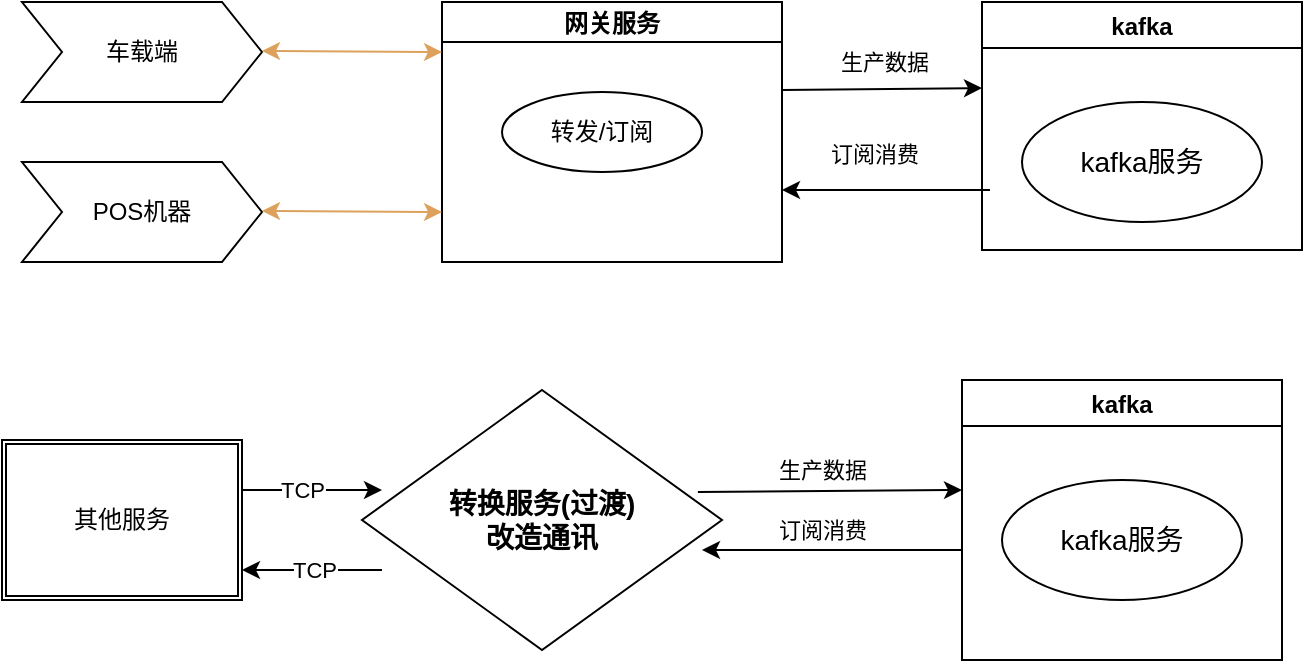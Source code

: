 <mxfile version="15.7.3" type="github">
  <diagram id="JbGbZ968IAcG6xgg3cBA" name="Page-1">
    <mxGraphModel dx="1422" dy="762" grid="1" gridSize="10" guides="1" tooltips="1" connect="1" arrows="1" fold="1" page="1" pageScale="1" pageWidth="827" pageHeight="1169" math="0" shadow="0">
      <root>
        <mxCell id="0" />
        <mxCell id="1" parent="0" />
        <mxCell id="-HaUh47Lt7LNseCXVabz-1" value="kafka" style="swimlane;" vertex="1" parent="1">
          <mxGeometry x="530" y="275" width="160" height="140" as="geometry">
            <mxRectangle x="40" y="390" width="60" height="23" as="alternateBounds" />
          </mxGeometry>
        </mxCell>
        <mxCell id="-HaUh47Lt7LNseCXVabz-3" value="kafka服务" style="ellipse;whiteSpace=wrap;html=1;rounded=0;sketch=0;fontSize=14;" vertex="1" parent="-HaUh47Lt7LNseCXVabz-1">
          <mxGeometry x="20" y="50" width="120" height="60" as="geometry" />
        </mxCell>
        <mxCell id="-HaUh47Lt7LNseCXVabz-4" value="&lt;font style=&quot;font-size: 14px&quot;&gt;转换服务(过渡)&lt;br&gt;改造通讯&lt;br&gt;&lt;/font&gt;" style="rhombus;whiteSpace=wrap;html=1;fontStyle=1;startSize=23;" vertex="1" parent="1">
          <mxGeometry x="230" y="280" width="180" height="130" as="geometry" />
        </mxCell>
        <mxCell id="-HaUh47Lt7LNseCXVabz-5" value="其他服务" style="shape=ext;double=1;rounded=0;whiteSpace=wrap;html=1;" vertex="1" parent="1">
          <mxGeometry x="50" y="305" width="120" height="80" as="geometry" />
        </mxCell>
        <mxCell id="-HaUh47Lt7LNseCXVabz-6" value="" style="endArrow=classic;html=1;rounded=1;sketch=0;curved=0;" edge="1" parent="1">
          <mxGeometry width="50" height="50" relative="1" as="geometry">
            <mxPoint x="170" y="330" as="sourcePoint" />
            <mxPoint x="240" y="330" as="targetPoint" />
          </mxGeometry>
        </mxCell>
        <mxCell id="-HaUh47Lt7LNseCXVabz-9" value="&lt;font color=&quot;#000000&quot;&gt;TCP&lt;/font&gt;" style="edgeLabel;html=1;align=center;verticalAlign=middle;resizable=0;points=[];" vertex="1" connectable="0" parent="-HaUh47Lt7LNseCXVabz-6">
          <mxGeometry x="-0.429" y="-3" relative="1" as="geometry">
            <mxPoint x="10" y="-3" as="offset" />
          </mxGeometry>
        </mxCell>
        <mxCell id="-HaUh47Lt7LNseCXVabz-7" value="" style="endArrow=classic;html=1;rounded=1;sketch=0;curved=0;" edge="1" parent="1">
          <mxGeometry width="50" height="50" relative="1" as="geometry">
            <mxPoint x="240" y="370" as="sourcePoint" />
            <mxPoint x="170" y="370" as="targetPoint" />
          </mxGeometry>
        </mxCell>
        <mxCell id="-HaUh47Lt7LNseCXVabz-10" value="&lt;font color=&quot;#000000&quot;&gt;TCP&lt;/font&gt;" style="edgeLabel;html=1;align=center;verticalAlign=middle;resizable=0;points=[];" vertex="1" connectable="0" parent="1">
          <mxGeometry x="220" y="340" as="geometry">
            <mxPoint x="-14" y="30" as="offset" />
          </mxGeometry>
        </mxCell>
        <mxCell id="-HaUh47Lt7LNseCXVabz-11" value="" style="endArrow=classic;html=1;rounded=1;sketch=0;curved=0;exitX=0.933;exitY=0.392;exitDx=0;exitDy=0;exitPerimeter=0;" edge="1" parent="1" source="-HaUh47Lt7LNseCXVabz-4">
          <mxGeometry width="50" height="50" relative="1" as="geometry">
            <mxPoint x="410" y="330" as="sourcePoint" />
            <mxPoint x="530" y="330" as="targetPoint" />
          </mxGeometry>
        </mxCell>
        <mxCell id="-HaUh47Lt7LNseCXVabz-13" value="生产数据" style="edgeLabel;html=1;align=center;verticalAlign=middle;resizable=0;points=[];" vertex="1" connectable="0" parent="-HaUh47Lt7LNseCXVabz-11">
          <mxGeometry x="-0.314" relative="1" as="geometry">
            <mxPoint x="47" y="-215" as="offset" />
          </mxGeometry>
        </mxCell>
        <mxCell id="-HaUh47Lt7LNseCXVabz-12" value="" style="endArrow=classic;html=1;rounded=1;sketch=0;curved=0;" edge="1" parent="1">
          <mxGeometry width="50" height="50" relative="1" as="geometry">
            <mxPoint x="530" y="360" as="sourcePoint" />
            <mxPoint x="400" y="360" as="targetPoint" />
          </mxGeometry>
        </mxCell>
        <mxCell id="-HaUh47Lt7LNseCXVabz-14" value="订阅消费" style="edgeLabel;html=1;align=center;verticalAlign=middle;resizable=0;points=[];" vertex="1" connectable="0" parent="1">
          <mxGeometry x="480" y="166" as="geometry">
            <mxPoint x="6" y="-4" as="offset" />
          </mxGeometry>
        </mxCell>
        <mxCell id="-HaUh47Lt7LNseCXVabz-15" value="网关服务" style="swimlane;startSize=20;horizontal=1;containerType=tree;fillColor=#FFFFFF;strokeColor=#000000;fontColor=#000000;swimlaneFillColor=none;" vertex="1" parent="1">
          <mxGeometry x="270" y="86" width="170" height="130" as="geometry" />
        </mxCell>
        <mxCell id="-HaUh47Lt7LNseCXVabz-16" value="转发/订阅" style="ellipse;whiteSpace=wrap;html=1;align=center;treeFolding=1;treeMoving=1;newEdgeStyle={&quot;edgeStyle&quot;:&quot;entityRelationEdgeStyle&quot;,&quot;startArrow&quot;:&quot;none&quot;,&quot;endArrow&quot;:&quot;none&quot;,&quot;segment&quot;:10,&quot;curved&quot;:1};" vertex="1" parent="-HaUh47Lt7LNseCXVabz-15">
          <mxGeometry x="30" y="45" width="100" height="40" as="geometry" />
        </mxCell>
        <mxCell id="-HaUh47Lt7LNseCXVabz-17" value="POS机器" style="shape=step;perimeter=stepPerimeter;whiteSpace=wrap;html=1;fixedSize=1;" vertex="1" parent="1">
          <mxGeometry x="60" y="166" width="120" height="50" as="geometry" />
        </mxCell>
        <mxCell id="-HaUh47Lt7LNseCXVabz-19" value="车载端" style="shape=step;perimeter=stepPerimeter;whiteSpace=wrap;html=1;fixedSize=1;" vertex="1" parent="1">
          <mxGeometry x="60" y="86" width="120" height="50" as="geometry" />
        </mxCell>
        <mxCell id="-HaUh47Lt7LNseCXVabz-20" value="" style="endArrow=classic;startArrow=classic;html=1;rounded=0;labelBackgroundColor=#283618;strokeColor=#DDA15E;fontColor=#FEFAE0;" edge="1" parent="1">
          <mxGeometry width="50" height="50" relative="1" as="geometry">
            <mxPoint x="180" y="190.5" as="sourcePoint" />
            <mxPoint x="270" y="191" as="targetPoint" />
          </mxGeometry>
        </mxCell>
        <mxCell id="-HaUh47Lt7LNseCXVabz-21" value="" style="endArrow=classic;startArrow=classic;html=1;rounded=0;labelBackgroundColor=#283618;strokeColor=#DDA15E;fontColor=#FEFAE0;" edge="1" parent="1">
          <mxGeometry width="50" height="50" relative="1" as="geometry">
            <mxPoint x="180" y="110.5" as="sourcePoint" />
            <mxPoint x="270" y="111" as="targetPoint" />
          </mxGeometry>
        </mxCell>
        <mxCell id="-HaUh47Lt7LNseCXVabz-29" value="kafka" style="swimlane;" vertex="1" parent="1">
          <mxGeometry x="540" y="86" width="160" height="124" as="geometry">
            <mxRectangle x="40" y="390" width="60" height="23" as="alternateBounds" />
          </mxGeometry>
        </mxCell>
        <mxCell id="-HaUh47Lt7LNseCXVabz-30" value="kafka服务" style="ellipse;whiteSpace=wrap;html=1;rounded=0;sketch=0;fontSize=14;" vertex="1" parent="-HaUh47Lt7LNseCXVabz-29">
          <mxGeometry x="20" y="50" width="120" height="60" as="geometry" />
        </mxCell>
        <mxCell id="-HaUh47Lt7LNseCXVabz-31" value="" style="endArrow=classic;html=1;rounded=1;sketch=0;curved=0;exitX=0.933;exitY=0.392;exitDx=0;exitDy=0;exitPerimeter=0;" edge="1" parent="1">
          <mxGeometry width="50" height="50" relative="1" as="geometry">
            <mxPoint x="440" y="130" as="sourcePoint" />
            <mxPoint x="540" y="129" as="targetPoint" />
          </mxGeometry>
        </mxCell>
        <mxCell id="-HaUh47Lt7LNseCXVabz-33" value="" style="endArrow=classic;html=1;rounded=1;sketch=0;curved=0;" edge="1" parent="1">
          <mxGeometry width="50" height="50" relative="1" as="geometry">
            <mxPoint x="544" y="180" as="sourcePoint" />
            <mxPoint x="440" y="180" as="targetPoint" />
          </mxGeometry>
        </mxCell>
        <mxCell id="-HaUh47Lt7LNseCXVabz-34" value="生产数据" style="edgeLabel;html=1;align=center;verticalAlign=middle;resizable=0;points=[];" vertex="1" connectable="0" parent="1">
          <mxGeometry x="460" y="320" as="geometry" />
        </mxCell>
        <mxCell id="-HaUh47Lt7LNseCXVabz-35" value="订阅消费" style="edgeLabel;html=1;align=center;verticalAlign=middle;resizable=0;points=[];" vertex="1" connectable="0" parent="1">
          <mxGeometry x="454" y="354" as="geometry">
            <mxPoint x="6" y="-4" as="offset" />
          </mxGeometry>
        </mxCell>
      </root>
    </mxGraphModel>
  </diagram>
</mxfile>
